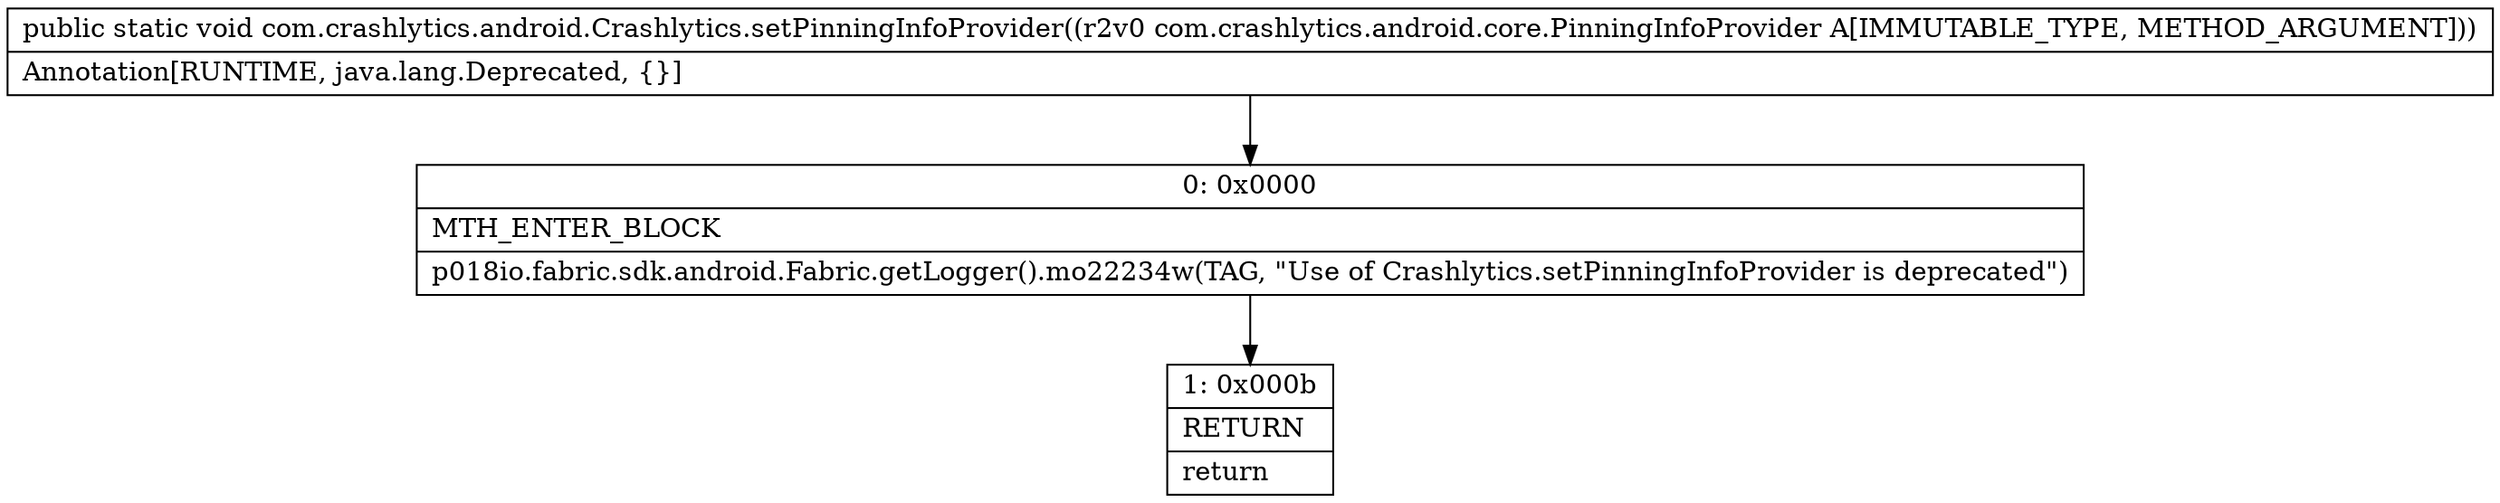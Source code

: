 digraph "CFG forcom.crashlytics.android.Crashlytics.setPinningInfoProvider(Lcom\/crashlytics\/android\/core\/PinningInfoProvider;)V" {
Node_0 [shape=record,label="{0\:\ 0x0000|MTH_ENTER_BLOCK\l|p018io.fabric.sdk.android.Fabric.getLogger().mo22234w(TAG, \"Use of Crashlytics.setPinningInfoProvider is deprecated\")\l}"];
Node_1 [shape=record,label="{1\:\ 0x000b|RETURN\l|return\l}"];
MethodNode[shape=record,label="{public static void com.crashlytics.android.Crashlytics.setPinningInfoProvider((r2v0 com.crashlytics.android.core.PinningInfoProvider A[IMMUTABLE_TYPE, METHOD_ARGUMENT]))  | Annotation[RUNTIME, java.lang.Deprecated, \{\}]\l}"];
MethodNode -> Node_0;
Node_0 -> Node_1;
}

